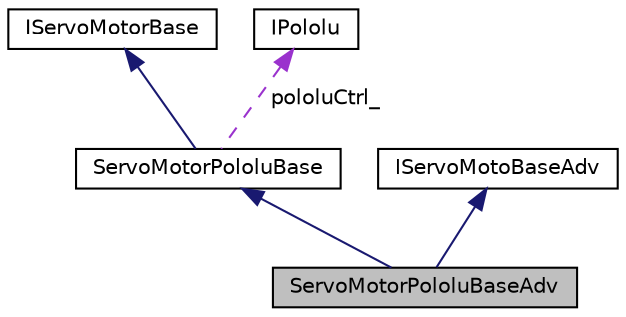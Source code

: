 digraph "ServoMotorPololuBaseAdv"
{
 // LATEX_PDF_SIZE
  edge [fontname="Helvetica",fontsize="10",labelfontname="Helvetica",labelfontsize="10"];
  node [fontname="Helvetica",fontsize="10",shape=record];
  Node1 [label="ServoMotorPololuBaseAdv",height=0.2,width=0.4,color="black", fillcolor="grey75", style="filled", fontcolor="black",tooltip="Implements the interface IServoMotoBaseAdv derived from class ServoMotorPololuBase."];
  Node2 -> Node1 [dir="back",color="midnightblue",fontsize="10",style="solid",fontname="Helvetica"];
  Node2 [label="ServoMotorPololuBase",height=0.2,width=0.4,color="black", fillcolor="white", style="filled",URL="$classServoMotorPololuBase.html",tooltip="Class implements the interface IServoMotorBase based on the pololu controller board (https://www...."];
  Node3 -> Node2 [dir="back",color="midnightblue",fontsize="10",style="solid",fontname="Helvetica"];
  Node3 [label="IServoMotorBase",height=0.2,width=0.4,color="black", fillcolor="white", style="filled",URL="$classIServoMotorBase.html",tooltip="Interface class that specifies the basic functionality of object that initializes and controls a serv..."];
  Node4 -> Node2 [dir="back",color="darkorchid3",fontsize="10",style="dashed",label=" pololuCtrl_" ,fontname="Helvetica"];
  Node4 [label="IPololu",height=0.2,width=0.4,color="black", fillcolor="white", style="filled",URL="$classIPololu.html",tooltip="Interface to control a Pololu controller. The interface provides the basic functions for the control ..."];
  Node5 -> Node1 [dir="back",color="midnightblue",fontsize="10",style="solid",fontname="Helvetica"];
  Node5 [label="IServoMotoBaseAdv",height=0.2,width=0.4,color="black", fillcolor="white", style="filled",URL="$classIServoMotoBaseAdv.html",tooltip="Interface class that specifies additional functionality with respect to set maximal speed and acceler..."];
}
